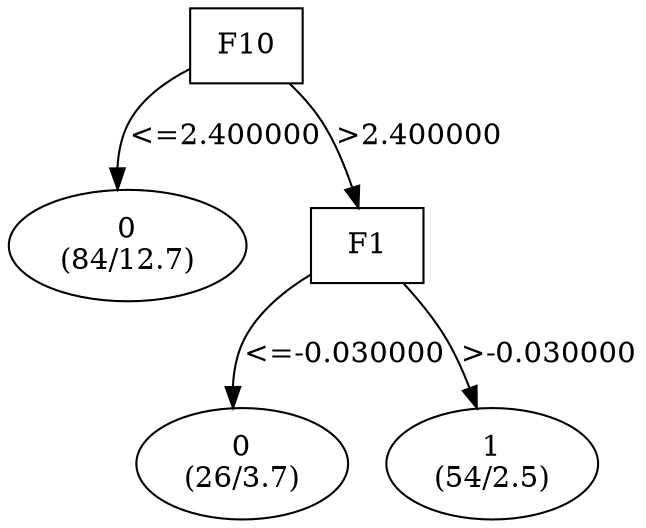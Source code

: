 digraph YaDT {
n0 [ shape=box, label="F10\n"]
n0 -> n1 [label="<=2.400000"]
n1 [ shape=ellipse, label="0\n(84/12.7)"]
n0 -> n2 [label=">2.400000"]
n2 [ shape=box, label="F1\n"]
n2 -> n3 [label="<=-0.030000"]
n3 [ shape=ellipse, label="0\n(26/3.7)"]
n2 -> n4 [label=">-0.030000"]
n4 [ shape=ellipse, label="1\n(54/2.5)"]
}
